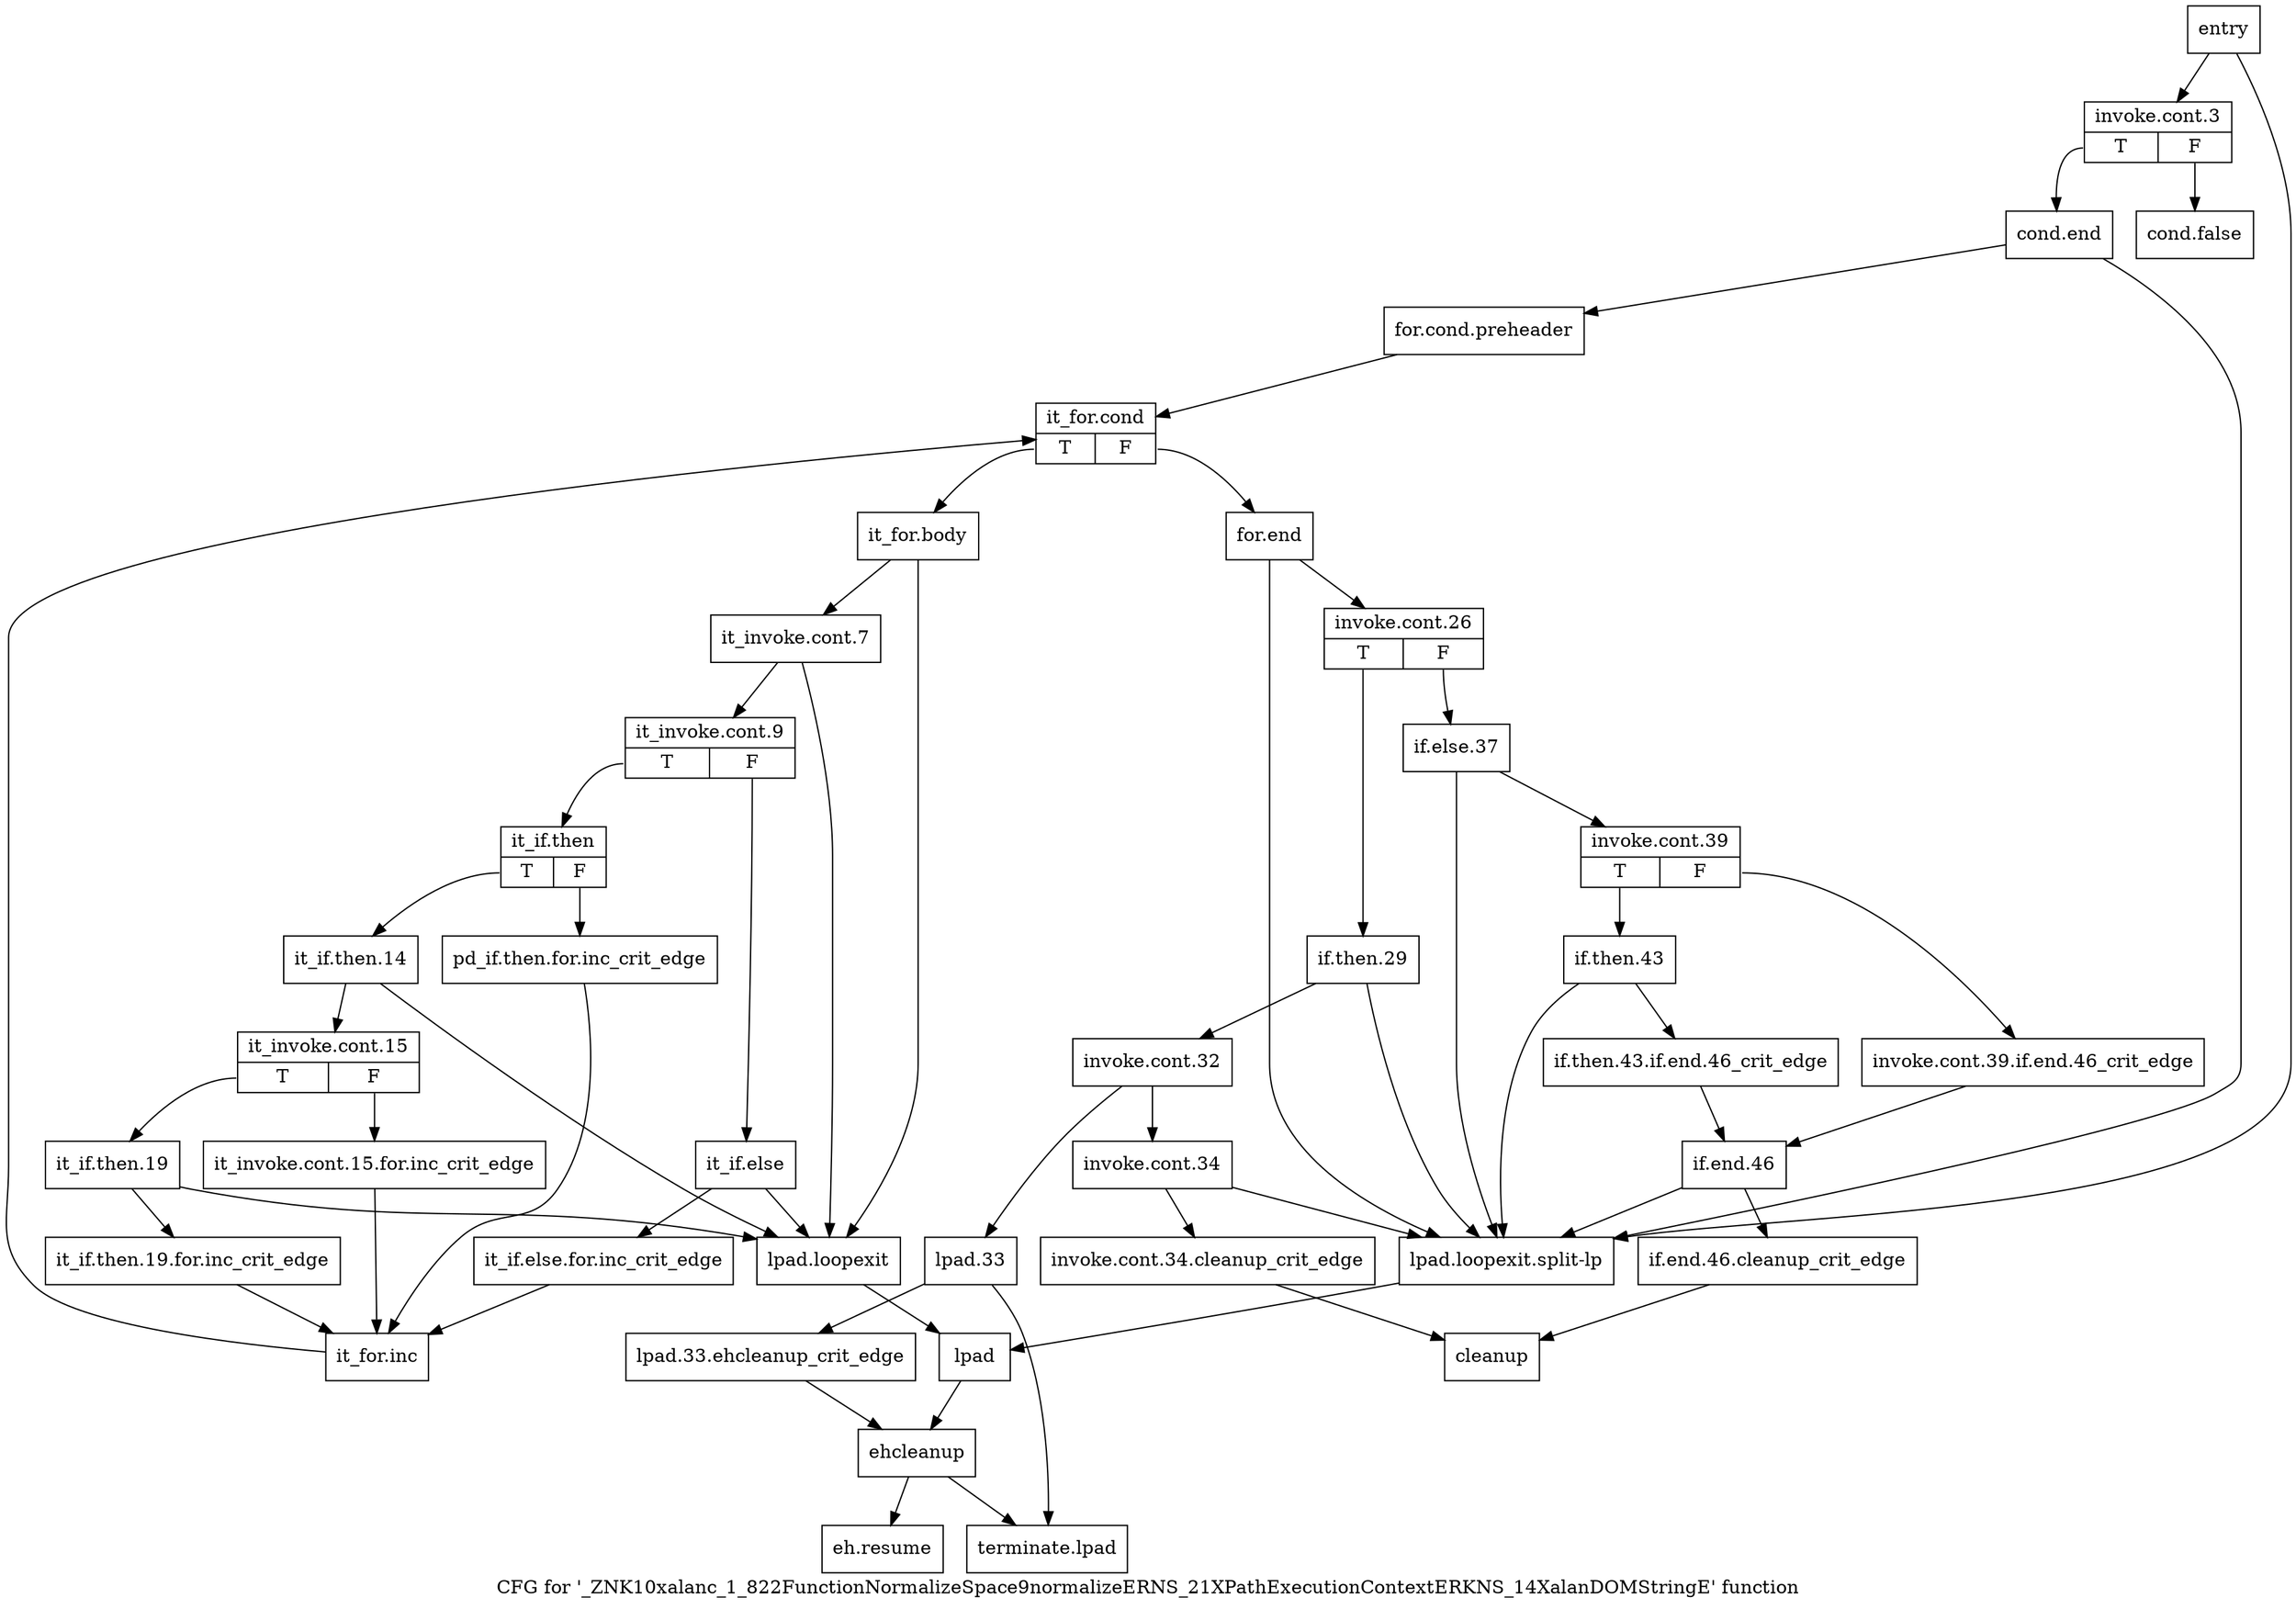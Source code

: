 digraph "CFG for '_ZNK10xalanc_1_822FunctionNormalizeSpace9normalizeERNS_21XPathExecutionContextERKNS_14XalanDOMStringE' function" {
	label="CFG for '_ZNK10xalanc_1_822FunctionNormalizeSpace9normalizeERNS_21XPathExecutionContextERKNS_14XalanDOMStringE' function";

	Node0x624c840 [shape=record,label="{entry}"];
	Node0x624c840 -> Node0x624c890;
	Node0x624c840 -> Node0x624c980;
	Node0x624c890 [shape=record,label="{invoke.cont.3|{<s0>T|<s1>F}}"];
	Node0x624c890:s0 -> Node0x624ca20;
	Node0x624c890:s1 -> Node0x624c8e0;
	Node0x624c8e0 [shape=record,label="{cond.false}"];
	Node0x624c930 [shape=record,label="{lpad.loopexit}"];
	Node0x624c930 -> Node0x624c9d0;
	Node0x624c980 [shape=record,label="{lpad.loopexit.split-lp}"];
	Node0x624c980 -> Node0x624c9d0;
	Node0x624c9d0 [shape=record,label="{lpad}"];
	Node0x624c9d0 -> Node0x624d420;
	Node0x624ca20 [shape=record,label="{cond.end}"];
	Node0x624ca20 -> Node0x624ca70;
	Node0x624ca20 -> Node0x624c980;
	Node0x624ca70 [shape=record,label="{for.cond.preheader}"];
	Node0x624ca70 -> Node0x624cac0;
	Node0x624cac0 [shape=record,label="{it_for.cond|{<s0>T|<s1>F}}"];
	Node0x624cac0:s0 -> Node0x624cb10;
	Node0x624cac0:s1 -> Node0x624cf20;
	Node0x624cb10 [shape=record,label="{it_for.body}"];
	Node0x624cb10 -> Node0x624cb60;
	Node0x624cb10 -> Node0x624c930;
	Node0x624cb60 [shape=record,label="{it_invoke.cont.7}"];
	Node0x624cb60 -> Node0x624cbb0;
	Node0x624cb60 -> Node0x624c930;
	Node0x624cbb0 [shape=record,label="{it_invoke.cont.9|{<s0>T|<s1>F}}"];
	Node0x624cbb0:s0 -> Node0x624cc00;
	Node0x624cbb0:s1 -> Node0x624ce30;
	Node0x624cc00 [shape=record,label="{it_if.then|{<s0>T|<s1>F}}"];
	Node0x624cc00:s0 -> Node0x624cca0;
	Node0x624cc00:s1 -> Node0x624cc50;
	Node0x624cc50 [shape=record,label="{pd_if.then.for.inc_crit_edge}"];
	Node0x624cc50 -> Node0x624ced0;
	Node0x624cca0 [shape=record,label="{it_if.then.14}"];
	Node0x624cca0 -> Node0x624ccf0;
	Node0x624cca0 -> Node0x624c930;
	Node0x624ccf0 [shape=record,label="{it_invoke.cont.15|{<s0>T|<s1>F}}"];
	Node0x624ccf0:s0 -> Node0x624cd90;
	Node0x624ccf0:s1 -> Node0x624cd40;
	Node0x624cd40 [shape=record,label="{it_invoke.cont.15.for.inc_crit_edge}"];
	Node0x624cd40 -> Node0x624ced0;
	Node0x624cd90 [shape=record,label="{it_if.then.19}"];
	Node0x624cd90 -> Node0x624cde0;
	Node0x624cd90 -> Node0x624c930;
	Node0x624cde0 [shape=record,label="{it_if.then.19.for.inc_crit_edge}"];
	Node0x624cde0 -> Node0x624ced0;
	Node0x624ce30 [shape=record,label="{it_if.else}"];
	Node0x624ce30 -> Node0x624ce80;
	Node0x624ce30 -> Node0x624c930;
	Node0x624ce80 [shape=record,label="{it_if.else.for.inc_crit_edge}"];
	Node0x624ce80 -> Node0x624ced0;
	Node0x624ced0 [shape=record,label="{it_for.inc}"];
	Node0x624ced0 -> Node0x624cac0;
	Node0x624cf20 [shape=record,label="{for.end}"];
	Node0x624cf20 -> Node0x624cf70;
	Node0x624cf20 -> Node0x624c980;
	Node0x624cf70 [shape=record,label="{invoke.cont.26|{<s0>T|<s1>F}}"];
	Node0x624cf70:s0 -> Node0x624cfc0;
	Node0x624cf70:s1 -> Node0x624d1a0;
	Node0x624cfc0 [shape=record,label="{if.then.29}"];
	Node0x624cfc0 -> Node0x624d010;
	Node0x624cfc0 -> Node0x624c980;
	Node0x624d010 [shape=record,label="{invoke.cont.32}"];
	Node0x624d010 -> Node0x624d060;
	Node0x624d010 -> Node0x624d100;
	Node0x624d060 [shape=record,label="{invoke.cont.34}"];
	Node0x624d060 -> Node0x624d0b0;
	Node0x624d060 -> Node0x624c980;
	Node0x624d0b0 [shape=record,label="{invoke.cont.34.cleanup_crit_edge}"];
	Node0x624d0b0 -> Node0x624d3d0;
	Node0x624d100 [shape=record,label="{lpad.33}"];
	Node0x624d100 -> Node0x624d150;
	Node0x624d100 -> Node0x624d4c0;
	Node0x624d150 [shape=record,label="{lpad.33.ehcleanup_crit_edge}"];
	Node0x624d150 -> Node0x624d420;
	Node0x624d1a0 [shape=record,label="{if.else.37}"];
	Node0x624d1a0 -> Node0x624d1f0;
	Node0x624d1a0 -> Node0x624c980;
	Node0x624d1f0 [shape=record,label="{invoke.cont.39|{<s0>T|<s1>F}}"];
	Node0x624d1f0:s0 -> Node0x624d290;
	Node0x624d1f0:s1 -> Node0x624d240;
	Node0x624d240 [shape=record,label="{invoke.cont.39.if.end.46_crit_edge}"];
	Node0x624d240 -> Node0x624d330;
	Node0x624d290 [shape=record,label="{if.then.43}"];
	Node0x624d290 -> Node0x624d2e0;
	Node0x624d290 -> Node0x624c980;
	Node0x624d2e0 [shape=record,label="{if.then.43.if.end.46_crit_edge}"];
	Node0x624d2e0 -> Node0x624d330;
	Node0x624d330 [shape=record,label="{if.end.46}"];
	Node0x624d330 -> Node0x624d380;
	Node0x624d330 -> Node0x624c980;
	Node0x624d380 [shape=record,label="{if.end.46.cleanup_crit_edge}"];
	Node0x624d380 -> Node0x624d3d0;
	Node0x624d3d0 [shape=record,label="{cleanup}"];
	Node0x624d420 [shape=record,label="{ehcleanup}"];
	Node0x624d420 -> Node0x624d470;
	Node0x624d420 -> Node0x624d4c0;
	Node0x624d470 [shape=record,label="{eh.resume}"];
	Node0x624d4c0 [shape=record,label="{terminate.lpad}"];
}
